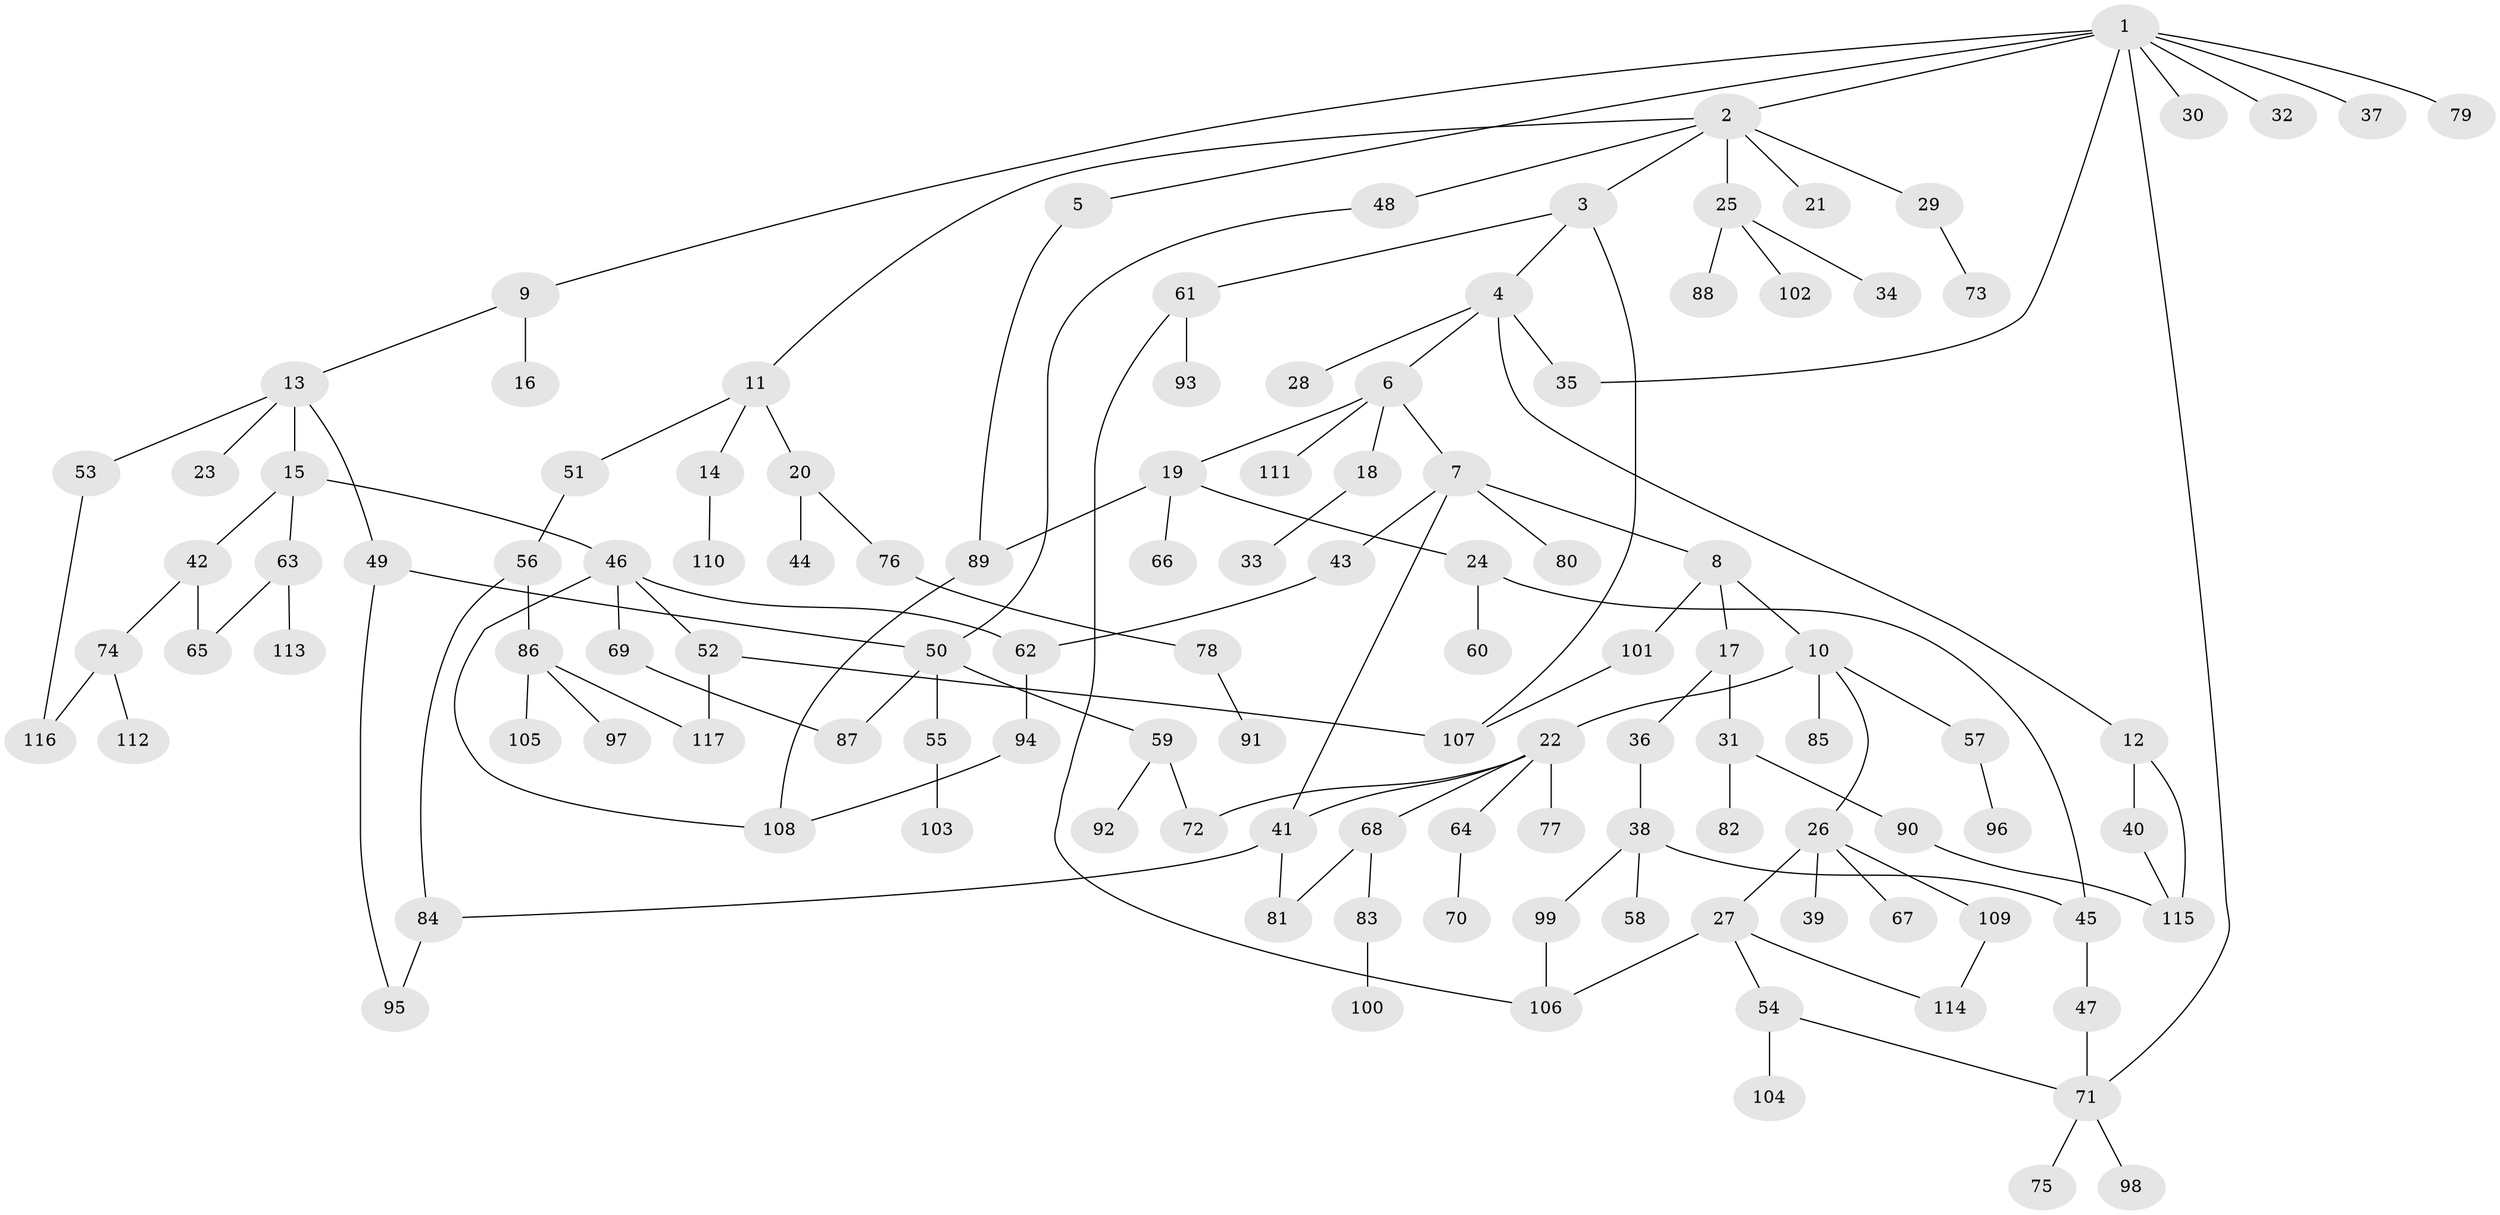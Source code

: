 // coarse degree distribution, {8: 0.034482758620689655, 7: 0.017241379310344827, 4: 0.1206896551724138, 5: 0.06896551724137931, 2: 0.1896551724137931, 3: 0.13793103448275862, 1: 0.39655172413793105, 6: 0.034482758620689655}
// Generated by graph-tools (version 1.1) at 2025/16/03/04/25 18:16:51]
// undirected, 117 vertices, 141 edges
graph export_dot {
graph [start="1"]
  node [color=gray90,style=filled];
  1;
  2;
  3;
  4;
  5;
  6;
  7;
  8;
  9;
  10;
  11;
  12;
  13;
  14;
  15;
  16;
  17;
  18;
  19;
  20;
  21;
  22;
  23;
  24;
  25;
  26;
  27;
  28;
  29;
  30;
  31;
  32;
  33;
  34;
  35;
  36;
  37;
  38;
  39;
  40;
  41;
  42;
  43;
  44;
  45;
  46;
  47;
  48;
  49;
  50;
  51;
  52;
  53;
  54;
  55;
  56;
  57;
  58;
  59;
  60;
  61;
  62;
  63;
  64;
  65;
  66;
  67;
  68;
  69;
  70;
  71;
  72;
  73;
  74;
  75;
  76;
  77;
  78;
  79;
  80;
  81;
  82;
  83;
  84;
  85;
  86;
  87;
  88;
  89;
  90;
  91;
  92;
  93;
  94;
  95;
  96;
  97;
  98;
  99;
  100;
  101;
  102;
  103;
  104;
  105;
  106;
  107;
  108;
  109;
  110;
  111;
  112;
  113;
  114;
  115;
  116;
  117;
  1 -- 2;
  1 -- 5;
  1 -- 9;
  1 -- 30;
  1 -- 32;
  1 -- 37;
  1 -- 79;
  1 -- 35;
  1 -- 71;
  2 -- 3;
  2 -- 11;
  2 -- 21;
  2 -- 25;
  2 -- 29;
  2 -- 48;
  3 -- 4;
  3 -- 61;
  3 -- 107;
  4 -- 6;
  4 -- 12;
  4 -- 28;
  4 -- 35;
  5 -- 89;
  6 -- 7;
  6 -- 18;
  6 -- 19;
  6 -- 111;
  7 -- 8;
  7 -- 43;
  7 -- 80;
  7 -- 41;
  8 -- 10;
  8 -- 17;
  8 -- 101;
  9 -- 13;
  9 -- 16;
  10 -- 22;
  10 -- 26;
  10 -- 57;
  10 -- 85;
  11 -- 14;
  11 -- 20;
  11 -- 51;
  12 -- 40;
  12 -- 115;
  13 -- 15;
  13 -- 23;
  13 -- 49;
  13 -- 53;
  14 -- 110;
  15 -- 42;
  15 -- 46;
  15 -- 63;
  17 -- 31;
  17 -- 36;
  18 -- 33;
  19 -- 24;
  19 -- 66;
  19 -- 89;
  20 -- 44;
  20 -- 76;
  22 -- 41;
  22 -- 64;
  22 -- 68;
  22 -- 72;
  22 -- 77;
  24 -- 60;
  24 -- 45;
  25 -- 34;
  25 -- 88;
  25 -- 102;
  26 -- 27;
  26 -- 39;
  26 -- 67;
  26 -- 109;
  27 -- 54;
  27 -- 106;
  27 -- 114;
  29 -- 73;
  31 -- 82;
  31 -- 90;
  36 -- 38;
  38 -- 45;
  38 -- 58;
  38 -- 99;
  40 -- 115;
  41 -- 81;
  41 -- 84;
  42 -- 65;
  42 -- 74;
  43 -- 62;
  45 -- 47;
  46 -- 52;
  46 -- 69;
  46 -- 108;
  46 -- 62;
  47 -- 71;
  48 -- 50;
  49 -- 50;
  49 -- 95;
  50 -- 55;
  50 -- 59;
  50 -- 87;
  51 -- 56;
  52 -- 107;
  52 -- 117;
  53 -- 116;
  54 -- 104;
  54 -- 71;
  55 -- 103;
  56 -- 84;
  56 -- 86;
  57 -- 96;
  59 -- 92;
  59 -- 72;
  61 -- 93;
  61 -- 106;
  62 -- 94;
  63 -- 113;
  63 -- 65;
  64 -- 70;
  68 -- 81;
  68 -- 83;
  69 -- 87;
  71 -- 75;
  71 -- 98;
  74 -- 112;
  74 -- 116;
  76 -- 78;
  78 -- 91;
  83 -- 100;
  84 -- 95;
  86 -- 97;
  86 -- 105;
  86 -- 117;
  89 -- 108;
  90 -- 115;
  94 -- 108;
  99 -- 106;
  101 -- 107;
  109 -- 114;
}
